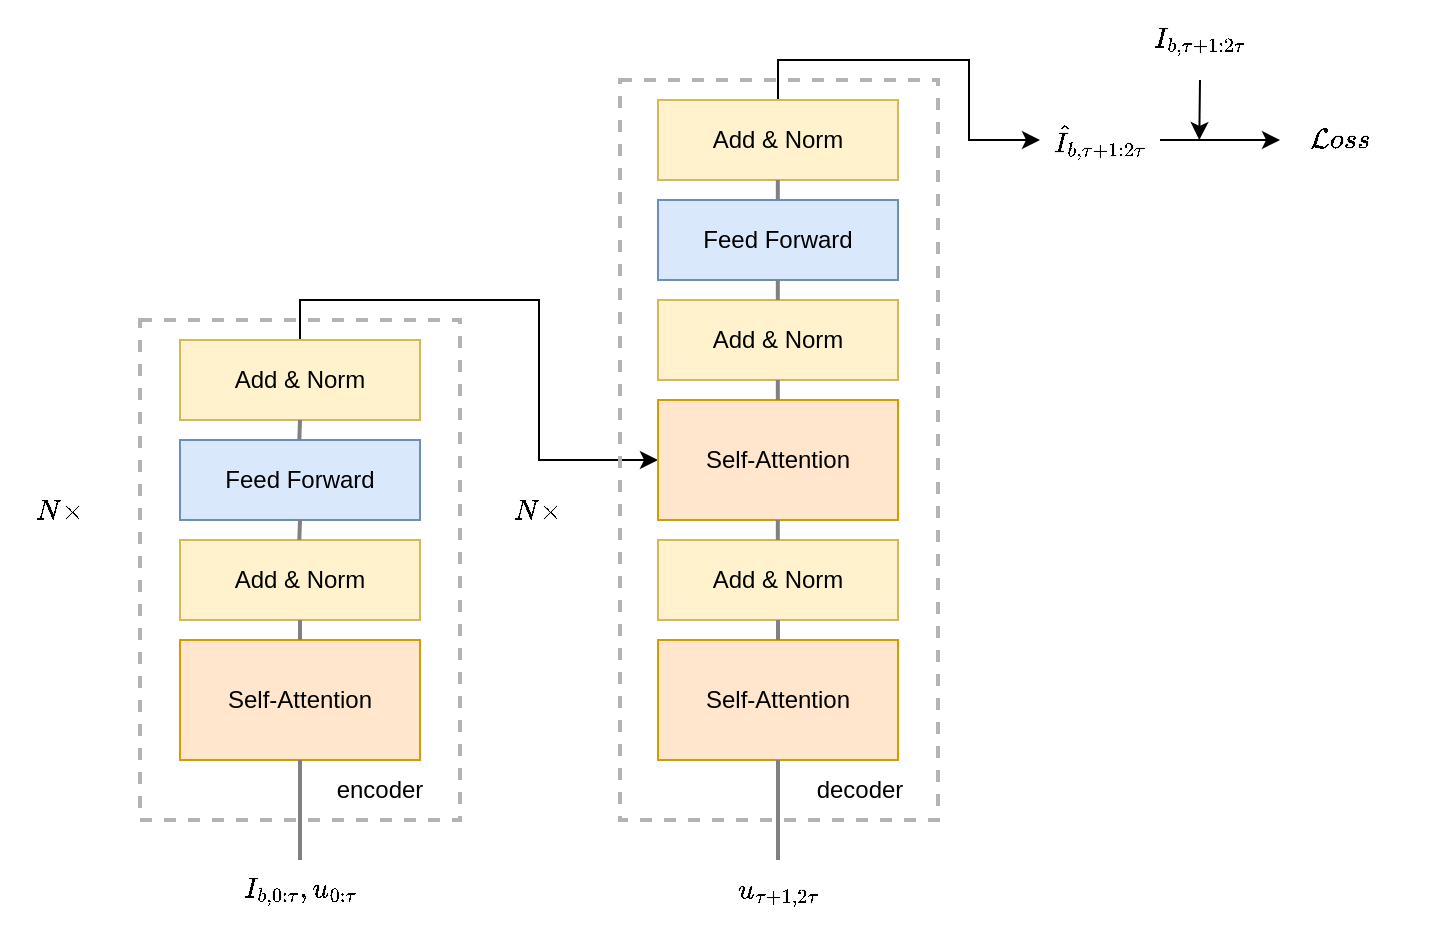 <mxfile version="23.1.5" type="device">
  <diagram name="Page-1" id="tb-iN292SrKbjKHq5YP-">
    <mxGraphModel dx="1158" dy="754" grid="1" gridSize="10" guides="1" tooltips="1" connect="1" arrows="1" fold="1" page="1" pageScale="1" pageWidth="827" pageHeight="1169" math="1" shadow="0">
      <root>
        <mxCell id="0" />
        <mxCell id="1" parent="0" />
        <mxCell id="zAVX6kSss0XSoCoc5Uf5-1" value="Self-Attention" style="rounded=0;whiteSpace=wrap;html=1;fillColor=#ffe6cc;strokeColor=#d79b00;" parent="1" vertex="1">
          <mxGeometry x="150" y="390" width="120" height="60" as="geometry" />
        </mxCell>
        <mxCell id="zAVX6kSss0XSoCoc5Uf5-2" value="Add &amp;amp; Norm" style="rounded=0;whiteSpace=wrap;html=1;fillColor=#fff2cc;strokeColor=#d6b656;" parent="1" vertex="1">
          <mxGeometry x="150" y="340" width="120" height="40" as="geometry" />
        </mxCell>
        <mxCell id="zAVX6kSss0XSoCoc5Uf5-4" value="Feed Forward" style="rounded=0;whiteSpace=wrap;html=1;fillColor=#dae8fc;strokeColor=#6c8ebf;" parent="1" vertex="1">
          <mxGeometry x="150" y="290" width="120" height="40" as="geometry" />
        </mxCell>
        <mxCell id="VRKpeDWh37dFIgsoTF7A-46" style="edgeStyle=orthogonalEdgeStyle;rounded=0;orthogonalLoop=1;jettySize=auto;html=1;exitX=0.5;exitY=0;exitDx=0;exitDy=0;entryX=0;entryY=0.5;entryDx=0;entryDy=0;" edge="1" parent="1" source="VRKpeDWh37dFIgsoTF7A-1" target="VRKpeDWh37dFIgsoTF7A-35">
          <mxGeometry relative="1" as="geometry" />
        </mxCell>
        <mxCell id="VRKpeDWh37dFIgsoTF7A-1" value="Add &amp;amp; Norm" style="rounded=0;whiteSpace=wrap;html=1;fillColor=#fff2cc;strokeColor=#d6b656;" vertex="1" parent="1">
          <mxGeometry x="150" y="240" width="120" height="40" as="geometry" />
        </mxCell>
        <mxCell id="VRKpeDWh37dFIgsoTF7A-15" value="" style="endArrow=none;html=1;rounded=0;strokeWidth=2;strokeColor=#808080;" edge="1" parent="1">
          <mxGeometry width="50" height="50" relative="1" as="geometry">
            <mxPoint x="210" y="500" as="sourcePoint" />
            <mxPoint x="210" y="450" as="targetPoint" />
          </mxGeometry>
        </mxCell>
        <mxCell id="VRKpeDWh37dFIgsoTF7A-16" value="" style="endArrow=none;html=1;rounded=0;strokeWidth=2;strokeColor=#808080;" edge="1" parent="1">
          <mxGeometry width="50" height="50" relative="1" as="geometry">
            <mxPoint x="210" y="390" as="sourcePoint" />
            <mxPoint x="210" y="380" as="targetPoint" />
          </mxGeometry>
        </mxCell>
        <mxCell id="VRKpeDWh37dFIgsoTF7A-17" value="" style="endArrow=none;html=1;rounded=0;strokeWidth=2;strokeColor=#808080;" edge="1" parent="1">
          <mxGeometry width="50" height="50" relative="1" as="geometry">
            <mxPoint x="209.66" y="340" as="sourcePoint" />
            <mxPoint x="210" y="330" as="targetPoint" />
          </mxGeometry>
        </mxCell>
        <mxCell id="VRKpeDWh37dFIgsoTF7A-18" value="" style="endArrow=none;html=1;rounded=0;strokeWidth=2;strokeColor=#808080;" edge="1" parent="1">
          <mxGeometry width="50" height="50" relative="1" as="geometry">
            <mxPoint x="209.66" y="290" as="sourcePoint" />
            <mxPoint x="210" y="280" as="targetPoint" />
          </mxGeometry>
        </mxCell>
        <mxCell id="VRKpeDWh37dFIgsoTF7A-21" value="\(N\times\)" style="text;html=1;align=center;verticalAlign=middle;whiteSpace=wrap;rounded=0;" vertex="1" parent="1">
          <mxGeometry x="60" y="310" width="60" height="30" as="geometry" />
        </mxCell>
        <mxCell id="VRKpeDWh37dFIgsoTF7A-22" value="Self-Attention" style="rounded=0;whiteSpace=wrap;html=1;fillColor=#ffe6cc;strokeColor=#d79b00;" vertex="1" parent="1">
          <mxGeometry x="389" y="390" width="120" height="60" as="geometry" />
        </mxCell>
        <mxCell id="VRKpeDWh37dFIgsoTF7A-23" value="Add &amp;amp; Norm" style="rounded=0;whiteSpace=wrap;html=1;fillColor=#fff2cc;strokeColor=#d6b656;" vertex="1" parent="1">
          <mxGeometry x="389" y="340" width="120" height="40" as="geometry" />
        </mxCell>
        <mxCell id="VRKpeDWh37dFIgsoTF7A-24" value="Feed Forward" style="rounded=0;whiteSpace=wrap;html=1;fillColor=#dae8fc;strokeColor=#6c8ebf;" vertex="1" parent="1">
          <mxGeometry x="389" y="170" width="120" height="40" as="geometry" />
        </mxCell>
        <mxCell id="VRKpeDWh37dFIgsoTF7A-47" style="edgeStyle=orthogonalEdgeStyle;rounded=0;orthogonalLoop=1;jettySize=auto;html=1;exitX=0.5;exitY=0;exitDx=0;exitDy=0;entryX=0;entryY=0.5;entryDx=0;entryDy=0;" edge="1" parent="1" source="VRKpeDWh37dFIgsoTF7A-25" target="VRKpeDWh37dFIgsoTF7A-48">
          <mxGeometry relative="1" as="geometry">
            <mxPoint x="570" y="130" as="targetPoint" />
          </mxGeometry>
        </mxCell>
        <mxCell id="VRKpeDWh37dFIgsoTF7A-25" value="Add &amp;amp; Norm" style="rounded=0;whiteSpace=wrap;html=1;fillColor=#fff2cc;strokeColor=#d6b656;" vertex="1" parent="1">
          <mxGeometry x="389" y="120" width="120" height="40" as="geometry" />
        </mxCell>
        <mxCell id="VRKpeDWh37dFIgsoTF7A-27" value="" style="endArrow=none;html=1;rounded=0;strokeWidth=2;strokeColor=#808080;" edge="1" parent="1">
          <mxGeometry width="50" height="50" relative="1" as="geometry">
            <mxPoint x="449" y="500" as="sourcePoint" />
            <mxPoint x="449" y="450" as="targetPoint" />
          </mxGeometry>
        </mxCell>
        <mxCell id="VRKpeDWh37dFIgsoTF7A-31" value="\(N\times\)" style="text;html=1;align=center;verticalAlign=middle;whiteSpace=wrap;rounded=0;" vertex="1" parent="1">
          <mxGeometry x="299" y="310" width="60" height="30" as="geometry" />
        </mxCell>
        <mxCell id="VRKpeDWh37dFIgsoTF7A-35" value="Self-Attention" style="rounded=0;whiteSpace=wrap;html=1;fillColor=#ffe6cc;strokeColor=#d79b00;" vertex="1" parent="1">
          <mxGeometry x="389" y="270" width="120" height="60" as="geometry" />
        </mxCell>
        <mxCell id="VRKpeDWh37dFIgsoTF7A-36" value="Add &amp;amp; Norm" style="rounded=0;whiteSpace=wrap;html=1;fillColor=#fff2cc;strokeColor=#d6b656;" vertex="1" parent="1">
          <mxGeometry x="389" y="220" width="120" height="40" as="geometry" />
        </mxCell>
        <mxCell id="VRKpeDWh37dFIgsoTF7A-40" value="" style="endArrow=none;html=1;rounded=0;strokeWidth=2;strokeColor=#808080;entryX=0.5;entryY=1;entryDx=0;entryDy=0;exitX=0.5;exitY=0;exitDx=0;exitDy=0;" edge="1" parent="1" source="VRKpeDWh37dFIgsoTF7A-22" target="VRKpeDWh37dFIgsoTF7A-23">
          <mxGeometry width="50" height="50" relative="1" as="geometry">
            <mxPoint x="219.66" y="300" as="sourcePoint" />
            <mxPoint x="220" y="290" as="targetPoint" />
          </mxGeometry>
        </mxCell>
        <mxCell id="VRKpeDWh37dFIgsoTF7A-41" value="" style="endArrow=none;html=1;rounded=0;strokeWidth=2;strokeColor=#808080;entryX=0.5;entryY=1;entryDx=0;entryDy=0;exitX=0.5;exitY=0;exitDx=0;exitDy=0;" edge="1" parent="1">
          <mxGeometry width="50" height="50" relative="1" as="geometry">
            <mxPoint x="448.91" y="340" as="sourcePoint" />
            <mxPoint x="448.91" y="330" as="targetPoint" />
          </mxGeometry>
        </mxCell>
        <mxCell id="VRKpeDWh37dFIgsoTF7A-42" value="" style="endArrow=none;html=1;rounded=0;strokeWidth=2;strokeColor=#808080;entryX=0.5;entryY=1;entryDx=0;entryDy=0;exitX=0.5;exitY=0;exitDx=0;exitDy=0;" edge="1" parent="1">
          <mxGeometry width="50" height="50" relative="1" as="geometry">
            <mxPoint x="448.91" y="270" as="sourcePoint" />
            <mxPoint x="448.91" y="260" as="targetPoint" />
          </mxGeometry>
        </mxCell>
        <mxCell id="VRKpeDWh37dFIgsoTF7A-43" value="" style="endArrow=none;html=1;rounded=0;strokeWidth=2;strokeColor=#808080;entryX=0.5;entryY=1;entryDx=0;entryDy=0;exitX=0.5;exitY=0;exitDx=0;exitDy=0;" edge="1" parent="1">
          <mxGeometry width="50" height="50" relative="1" as="geometry">
            <mxPoint x="448.91" y="220" as="sourcePoint" />
            <mxPoint x="448.91" y="210" as="targetPoint" />
          </mxGeometry>
        </mxCell>
        <mxCell id="VRKpeDWh37dFIgsoTF7A-44" value="" style="endArrow=none;html=1;rounded=0;strokeWidth=2;strokeColor=#808080;entryX=0.5;entryY=1;entryDx=0;entryDy=0;exitX=0.5;exitY=0;exitDx=0;exitDy=0;" edge="1" parent="1">
          <mxGeometry width="50" height="50" relative="1" as="geometry">
            <mxPoint x="448.91" y="170" as="sourcePoint" />
            <mxPoint x="448.91" y="160" as="targetPoint" />
          </mxGeometry>
        </mxCell>
        <mxCell id="VRKpeDWh37dFIgsoTF7A-54" style="edgeStyle=orthogonalEdgeStyle;rounded=0;orthogonalLoop=1;jettySize=auto;html=1;exitX=1;exitY=0.5;exitDx=0;exitDy=0;" edge="1" parent="1" source="VRKpeDWh37dFIgsoTF7A-48" target="VRKpeDWh37dFIgsoTF7A-53">
          <mxGeometry relative="1" as="geometry" />
        </mxCell>
        <mxCell id="VRKpeDWh37dFIgsoTF7A-48" value="\(\hat{I}_{b, \tau+1:2\tau}\)" style="text;html=1;align=center;verticalAlign=middle;whiteSpace=wrap;rounded=0;" vertex="1" parent="1">
          <mxGeometry x="580" y="120" width="60" height="40" as="geometry" />
        </mxCell>
        <mxCell id="VRKpeDWh37dFIgsoTF7A-50" value="\(I_{b, 0:\tau}, u_{0:\tau}\)" style="text;html=1;align=center;verticalAlign=middle;whiteSpace=wrap;rounded=0;" vertex="1" parent="1">
          <mxGeometry x="180" y="500" width="60" height="30" as="geometry" />
        </mxCell>
        <mxCell id="VRKpeDWh37dFIgsoTF7A-51" value="\( u_{\tau+1, 2\tau}\)" style="text;html=1;align=center;verticalAlign=middle;whiteSpace=wrap;rounded=0;" vertex="1" parent="1">
          <mxGeometry x="419" y="500" width="60" height="30" as="geometry" />
        </mxCell>
        <mxCell id="VRKpeDWh37dFIgsoTF7A-55" style="edgeStyle=orthogonalEdgeStyle;rounded=0;orthogonalLoop=1;jettySize=auto;html=1;exitX=0.5;exitY=1;exitDx=0;exitDy=0;" edge="1" parent="1" source="VRKpeDWh37dFIgsoTF7A-52">
          <mxGeometry relative="1" as="geometry">
            <mxPoint x="659.647" y="140" as="targetPoint" />
          </mxGeometry>
        </mxCell>
        <mxCell id="VRKpeDWh37dFIgsoTF7A-52" value="\(I_{b, \tau+1:2\tau}\)" style="text;html=1;align=center;verticalAlign=middle;whiteSpace=wrap;rounded=0;" vertex="1" parent="1">
          <mxGeometry x="630" y="70" width="60" height="40" as="geometry" />
        </mxCell>
        <mxCell id="VRKpeDWh37dFIgsoTF7A-53" value="\(\mathcal{Loss}\)" style="text;html=1;align=center;verticalAlign=middle;whiteSpace=wrap;rounded=0;" vertex="1" parent="1">
          <mxGeometry x="700" y="125" width="60" height="30" as="geometry" />
        </mxCell>
        <mxCell id="VRKpeDWh37dFIgsoTF7A-57" value="encoder" style="text;html=1;align=center;verticalAlign=middle;whiteSpace=wrap;rounded=0;" vertex="1" parent="1">
          <mxGeometry x="220" y="450" width="60" height="30" as="geometry" />
        </mxCell>
        <mxCell id="VRKpeDWh37dFIgsoTF7A-59" value="decoder" style="text;html=1;align=center;verticalAlign=middle;whiteSpace=wrap;rounded=0;" vertex="1" parent="1">
          <mxGeometry x="460" y="450" width="60" height="30" as="geometry" />
        </mxCell>
        <mxCell id="VRKpeDWh37dFIgsoTF7A-60" value="" style="rounded=0;whiteSpace=wrap;html=1;fillColor=none;strokeWidth=2;strokeColor=#B3B3B3;dashed=1;" vertex="1" parent="1">
          <mxGeometry x="130" y="230" width="160" height="250" as="geometry" />
        </mxCell>
        <mxCell id="VRKpeDWh37dFIgsoTF7A-61" value="" style="rounded=0;whiteSpace=wrap;html=1;fillColor=none;strokeWidth=2;strokeColor=#B3B3B3;dashed=1;" vertex="1" parent="1">
          <mxGeometry x="370" y="110" width="159" height="370" as="geometry" />
        </mxCell>
      </root>
    </mxGraphModel>
  </diagram>
</mxfile>
